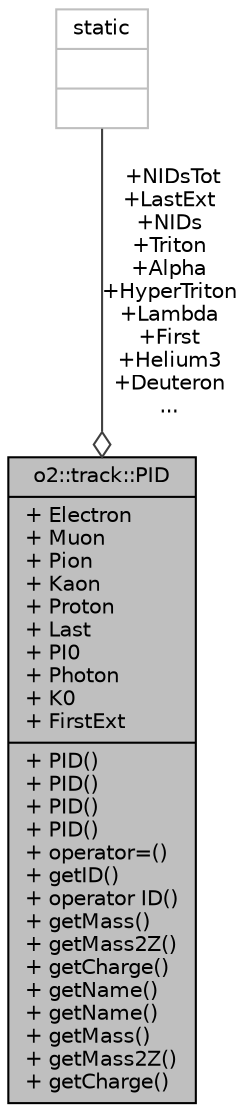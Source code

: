digraph "o2::track::PID"
{
 // INTERACTIVE_SVG=YES
  bgcolor="transparent";
  edge [fontname="Helvetica",fontsize="10",labelfontname="Helvetica",labelfontsize="10"];
  node [fontname="Helvetica",fontsize="10",shape=record];
  Node1 [label="{o2::track::PID\n|+ Electron\l+ Muon\l+ Pion\l+ Kaon\l+ Proton\l+ Last\l+ PI0\l+ Photon\l+ K0\l+ FirstExt\l|+ PID()\l+ PID()\l+ PID()\l+ PID()\l+ operator=()\l+ getID()\l+ operator ID()\l+ getMass()\l+ getMass2Z()\l+ getCharge()\l+ getName()\l+ getName()\l+ getMass()\l+ getMass2Z()\l+ getCharge()\l}",height=0.2,width=0.4,color="black", fillcolor="grey75", style="filled", fontcolor="black"];
  Node2 -> Node1 [color="grey25",fontsize="10",style="solid",label=" +NIDsTot\n+LastExt\n+NIDs\n+Triton\n+Alpha\n+HyperTriton\n+Lambda\n+First\n+Helium3\n+Deuteron\n..." ,arrowhead="odiamond",fontname="Helvetica"];
  Node2 [label="{static\n||}",height=0.2,width=0.4,color="grey75"];
}
